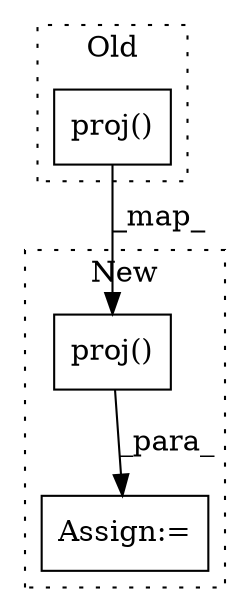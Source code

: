 digraph G {
subgraph cluster0 {
1 [label="proj()" a="75" s="4628,4648" l="10,1" shape="box"];
label = "Old";
style="dotted";
}
subgraph cluster1 {
2 [label="proj()" a="75" s="4726,4746" l="10,1" shape="box"];
3 [label="Assign:=" a="68" s="4723" l="3" shape="box"];
label = "New";
style="dotted";
}
1 -> 2 [label="_map_"];
2 -> 3 [label="_para_"];
}